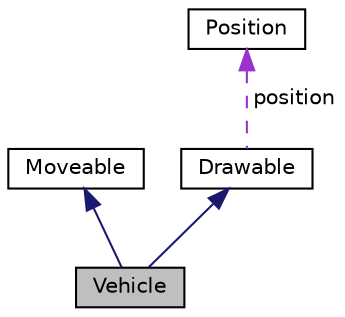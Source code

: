 digraph "Vehicle"
{
  edge [fontname="Helvetica",fontsize="10",labelfontname="Helvetica",labelfontsize="10"];
  node [fontname="Helvetica",fontsize="10",shape=record];
  Node1 [label="Vehicle",height=0.2,width=0.4,color="black", fillcolor="grey75", style="filled" fontcolor="black"];
  Node2 -> Node1 [dir="back",color="midnightblue",fontsize="10",style="solid",fontname="Helvetica"];
  Node2 [label="Moveable",height=0.2,width=0.4,color="black", fillcolor="white", style="filled",URL="$class_moveable.html",tooltip="Klasa bazowa dla klas, które będą animowane."];
  Node3 -> Node1 [dir="back",color="midnightblue",fontsize="10",style="solid",fontname="Helvetica"];
  Node3 [label="Drawable",height=0.2,width=0.4,color="black", fillcolor="white", style="filled",URL="$class_drawable.html",tooltip="Klasa bazowa dla obiektów, które będą wyświetlane na scenie."];
  Node4 -> Node3 [dir="back",color="darkorchid3",fontsize="10",style="dashed",label=" position" ,fontname="Helvetica"];
  Node4 [label="Position",height=0.2,width=0.4,color="black", fillcolor="white", style="filled",URL="$struct_position.html",tooltip="Klasa reprezentuje punkt w trójwymiarowej przestrzeni."];
}
